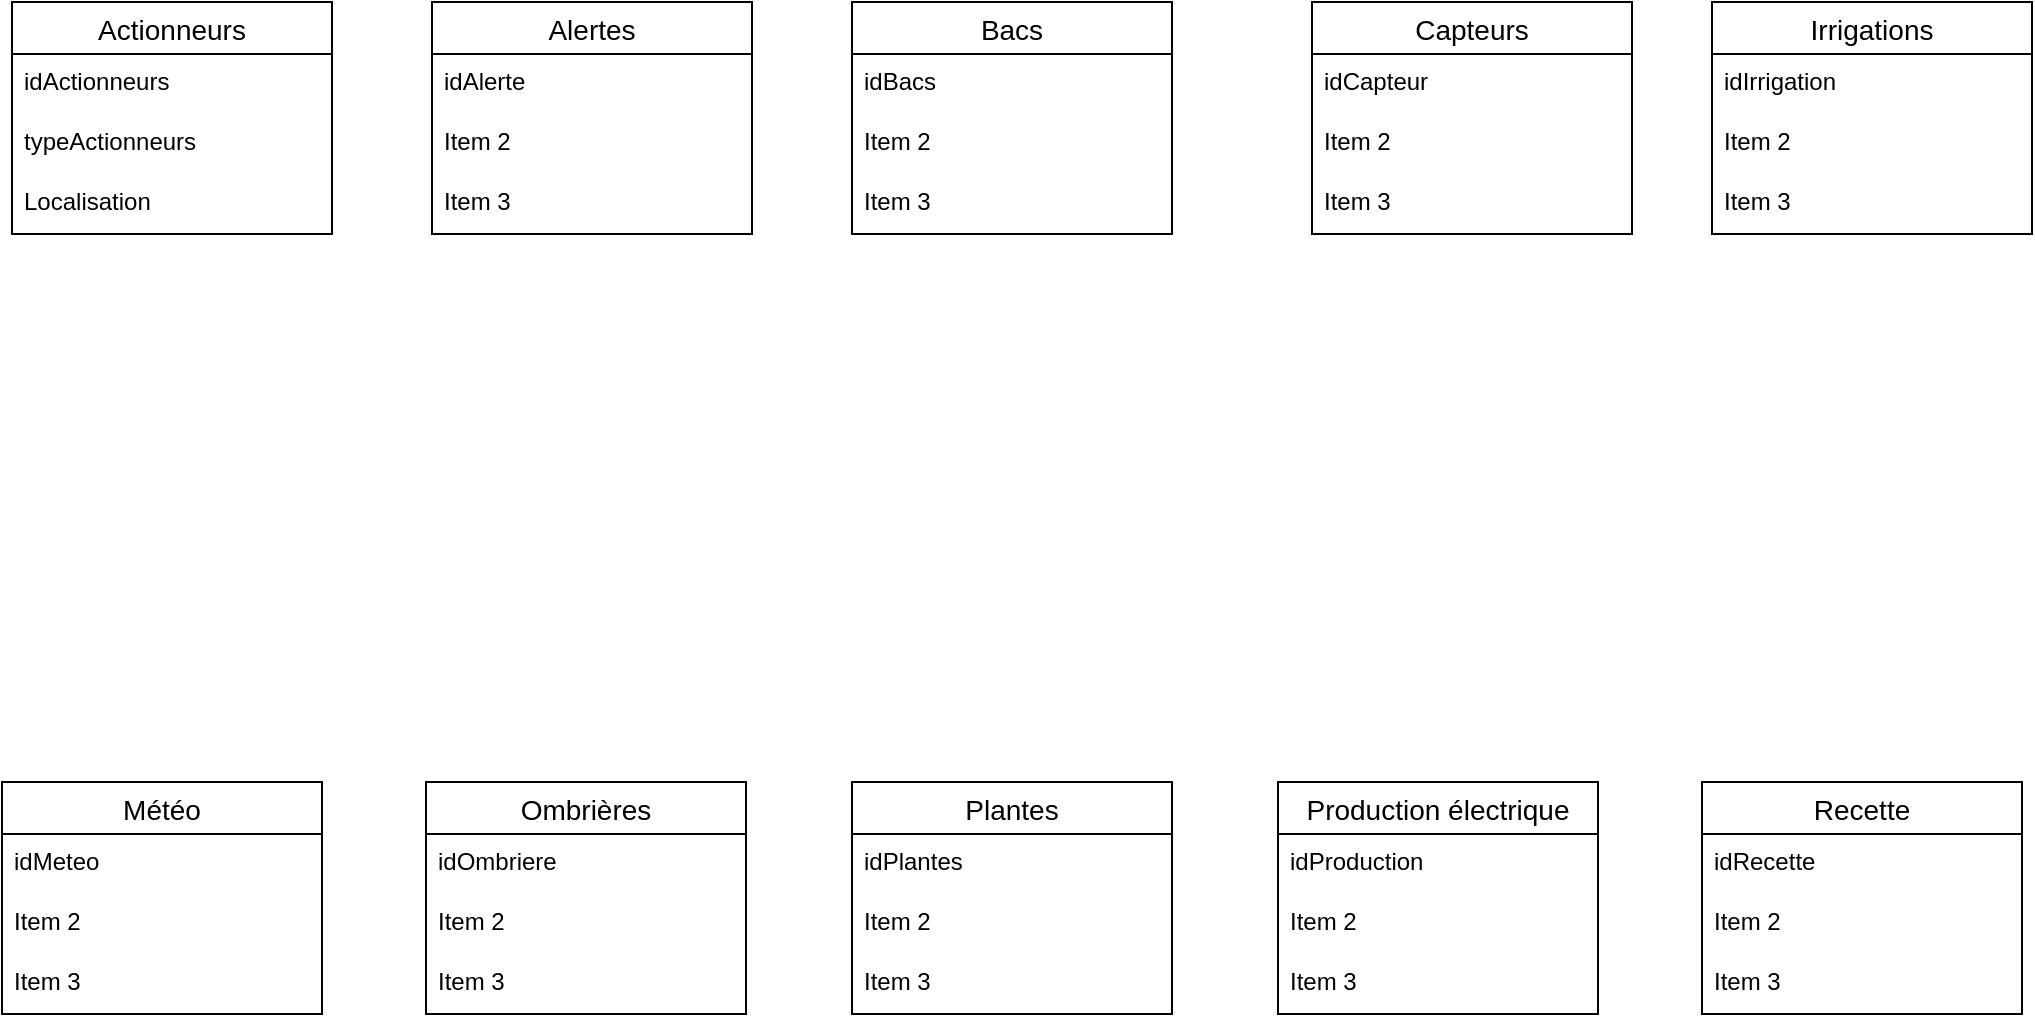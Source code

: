 <mxfile version="26.0.16" pages="2">
  <diagram name="Page-1" id="JLlcvnLWB-mLBFpG1DJz">
    <mxGraphModel dx="2014" dy="811" grid="1" gridSize="10" guides="1" tooltips="1" connect="1" arrows="1" fold="1" page="1" pageScale="1" pageWidth="1169" pageHeight="827" math="0" shadow="0">
      <root>
        <mxCell id="0" />
        <mxCell id="1" parent="0" />
        <mxCell id="5_K6K1fChQ0ti-rGvMC--2" value="Actionneurs" style="swimlane;fontStyle=0;childLayout=stackLayout;horizontal=1;startSize=26;horizontalStack=0;resizeParent=1;resizeParentMax=0;resizeLast=0;collapsible=1;marginBottom=0;align=center;fontSize=14;movable=1;resizable=1;rotatable=1;deletable=1;editable=1;locked=0;connectable=1;" vertex="1" parent="1">
          <mxGeometry x="30" y="40" width="160" height="116" as="geometry" />
        </mxCell>
        <mxCell id="5_K6K1fChQ0ti-rGvMC--3" value="idActionneurs" style="text;strokeColor=none;fillColor=none;spacingLeft=4;spacingRight=4;overflow=hidden;rotatable=0;points=[[0,0.5],[1,0.5]];portConstraint=eastwest;fontSize=12;whiteSpace=wrap;html=1;" vertex="1" parent="5_K6K1fChQ0ti-rGvMC--2">
          <mxGeometry y="26" width="160" height="30" as="geometry" />
        </mxCell>
        <mxCell id="5_K6K1fChQ0ti-rGvMC--4" value="typeActionneurs" style="text;strokeColor=none;fillColor=none;spacingLeft=4;spacingRight=4;overflow=hidden;rotatable=0;points=[[0,0.5],[1,0.5]];portConstraint=eastwest;fontSize=12;whiteSpace=wrap;html=1;" vertex="1" parent="5_K6K1fChQ0ti-rGvMC--2">
          <mxGeometry y="56" width="160" height="30" as="geometry" />
        </mxCell>
        <mxCell id="5_K6K1fChQ0ti-rGvMC--5" value="Localisation" style="text;strokeColor=none;fillColor=none;spacingLeft=4;spacingRight=4;overflow=hidden;rotatable=0;points=[[0,0.5],[1,0.5]];portConstraint=eastwest;fontSize=12;whiteSpace=wrap;html=1;" vertex="1" parent="5_K6K1fChQ0ti-rGvMC--2">
          <mxGeometry y="86" width="160" height="30" as="geometry" />
        </mxCell>
        <mxCell id="5_K6K1fChQ0ti-rGvMC--6" value="Alertes" style="swimlane;fontStyle=0;childLayout=stackLayout;horizontal=1;startSize=26;horizontalStack=0;resizeParent=1;resizeParentMax=0;resizeLast=0;collapsible=1;marginBottom=0;align=center;fontSize=14;" vertex="1" parent="1">
          <mxGeometry x="240" y="40" width="160" height="116" as="geometry" />
        </mxCell>
        <mxCell id="5_K6K1fChQ0ti-rGvMC--7" value="idAlerte" style="text;strokeColor=none;fillColor=none;spacingLeft=4;spacingRight=4;overflow=hidden;rotatable=0;points=[[0,0.5],[1,0.5]];portConstraint=eastwest;fontSize=12;whiteSpace=wrap;html=1;" vertex="1" parent="5_K6K1fChQ0ti-rGvMC--6">
          <mxGeometry y="26" width="160" height="30" as="geometry" />
        </mxCell>
        <mxCell id="5_K6K1fChQ0ti-rGvMC--8" value="Item 2" style="text;strokeColor=none;fillColor=none;spacingLeft=4;spacingRight=4;overflow=hidden;rotatable=0;points=[[0,0.5],[1,0.5]];portConstraint=eastwest;fontSize=12;whiteSpace=wrap;html=1;" vertex="1" parent="5_K6K1fChQ0ti-rGvMC--6">
          <mxGeometry y="56" width="160" height="30" as="geometry" />
        </mxCell>
        <mxCell id="5_K6K1fChQ0ti-rGvMC--9" value="Item 3" style="text;strokeColor=none;fillColor=none;spacingLeft=4;spacingRight=4;overflow=hidden;rotatable=0;points=[[0,0.5],[1,0.5]];portConstraint=eastwest;fontSize=12;whiteSpace=wrap;html=1;" vertex="1" parent="5_K6K1fChQ0ti-rGvMC--6">
          <mxGeometry y="86" width="160" height="30" as="geometry" />
        </mxCell>
        <mxCell id="5_K6K1fChQ0ti-rGvMC--10" value="Bacs" style="swimlane;fontStyle=0;childLayout=stackLayout;horizontal=1;startSize=26;horizontalStack=0;resizeParent=1;resizeParentMax=0;resizeLast=0;collapsible=1;marginBottom=0;align=center;fontSize=14;" vertex="1" parent="1">
          <mxGeometry x="450" y="40" width="160" height="116" as="geometry" />
        </mxCell>
        <mxCell id="5_K6K1fChQ0ti-rGvMC--11" value="idBacs" style="text;strokeColor=none;fillColor=none;spacingLeft=4;spacingRight=4;overflow=hidden;rotatable=0;points=[[0,0.5],[1,0.5]];portConstraint=eastwest;fontSize=12;whiteSpace=wrap;html=1;" vertex="1" parent="5_K6K1fChQ0ti-rGvMC--10">
          <mxGeometry y="26" width="160" height="30" as="geometry" />
        </mxCell>
        <mxCell id="5_K6K1fChQ0ti-rGvMC--12" value="Item 2" style="text;strokeColor=none;fillColor=none;spacingLeft=4;spacingRight=4;overflow=hidden;rotatable=0;points=[[0,0.5],[1,0.5]];portConstraint=eastwest;fontSize=12;whiteSpace=wrap;html=1;" vertex="1" parent="5_K6K1fChQ0ti-rGvMC--10">
          <mxGeometry y="56" width="160" height="30" as="geometry" />
        </mxCell>
        <mxCell id="5_K6K1fChQ0ti-rGvMC--13" value="Item 3" style="text;strokeColor=none;fillColor=none;spacingLeft=4;spacingRight=4;overflow=hidden;rotatable=0;points=[[0,0.5],[1,0.5]];portConstraint=eastwest;fontSize=12;whiteSpace=wrap;html=1;" vertex="1" parent="5_K6K1fChQ0ti-rGvMC--10">
          <mxGeometry y="86" width="160" height="30" as="geometry" />
        </mxCell>
        <mxCell id="5_K6K1fChQ0ti-rGvMC--14" value="Capteurs" style="swimlane;fontStyle=0;childLayout=stackLayout;horizontal=1;startSize=26;horizontalStack=0;resizeParent=1;resizeParentMax=0;resizeLast=0;collapsible=1;marginBottom=0;align=center;fontSize=14;" vertex="1" parent="1">
          <mxGeometry x="680" y="40" width="160" height="116" as="geometry" />
        </mxCell>
        <mxCell id="5_K6K1fChQ0ti-rGvMC--15" value="idCapteur" style="text;strokeColor=none;fillColor=none;spacingLeft=4;spacingRight=4;overflow=hidden;rotatable=0;points=[[0,0.5],[1,0.5]];portConstraint=eastwest;fontSize=12;whiteSpace=wrap;html=1;" vertex="1" parent="5_K6K1fChQ0ti-rGvMC--14">
          <mxGeometry y="26" width="160" height="30" as="geometry" />
        </mxCell>
        <mxCell id="5_K6K1fChQ0ti-rGvMC--16" value="Item 2" style="text;strokeColor=none;fillColor=none;spacingLeft=4;spacingRight=4;overflow=hidden;rotatable=0;points=[[0,0.5],[1,0.5]];portConstraint=eastwest;fontSize=12;whiteSpace=wrap;html=1;" vertex="1" parent="5_K6K1fChQ0ti-rGvMC--14">
          <mxGeometry y="56" width="160" height="30" as="geometry" />
        </mxCell>
        <mxCell id="5_K6K1fChQ0ti-rGvMC--17" value="Item 3" style="text;strokeColor=none;fillColor=none;spacingLeft=4;spacingRight=4;overflow=hidden;rotatable=0;points=[[0,0.5],[1,0.5]];portConstraint=eastwest;fontSize=12;whiteSpace=wrap;html=1;" vertex="1" parent="5_K6K1fChQ0ti-rGvMC--14">
          <mxGeometry y="86" width="160" height="30" as="geometry" />
        </mxCell>
        <mxCell id="5_K6K1fChQ0ti-rGvMC--18" value="Irrigations" style="swimlane;fontStyle=0;childLayout=stackLayout;horizontal=1;startSize=26;horizontalStack=0;resizeParent=1;resizeParentMax=0;resizeLast=0;collapsible=1;marginBottom=0;align=center;fontSize=14;" vertex="1" parent="1">
          <mxGeometry x="880" y="40" width="160" height="116" as="geometry" />
        </mxCell>
        <mxCell id="5_K6K1fChQ0ti-rGvMC--19" value="idIrrigation" style="text;strokeColor=none;fillColor=none;spacingLeft=4;spacingRight=4;overflow=hidden;rotatable=0;points=[[0,0.5],[1,0.5]];portConstraint=eastwest;fontSize=12;whiteSpace=wrap;html=1;" vertex="1" parent="5_K6K1fChQ0ti-rGvMC--18">
          <mxGeometry y="26" width="160" height="30" as="geometry" />
        </mxCell>
        <mxCell id="5_K6K1fChQ0ti-rGvMC--20" value="Item 2" style="text;strokeColor=none;fillColor=none;spacingLeft=4;spacingRight=4;overflow=hidden;rotatable=0;points=[[0,0.5],[1,0.5]];portConstraint=eastwest;fontSize=12;whiteSpace=wrap;html=1;" vertex="1" parent="5_K6K1fChQ0ti-rGvMC--18">
          <mxGeometry y="56" width="160" height="30" as="geometry" />
        </mxCell>
        <mxCell id="5_K6K1fChQ0ti-rGvMC--21" value="Item 3" style="text;strokeColor=none;fillColor=none;spacingLeft=4;spacingRight=4;overflow=hidden;rotatable=0;points=[[0,0.5],[1,0.5]];portConstraint=eastwest;fontSize=12;whiteSpace=wrap;html=1;" vertex="1" parent="5_K6K1fChQ0ti-rGvMC--18">
          <mxGeometry y="86" width="160" height="30" as="geometry" />
        </mxCell>
        <mxCell id="5_K6K1fChQ0ti-rGvMC--22" value="Météo" style="swimlane;fontStyle=0;childLayout=stackLayout;horizontal=1;startSize=26;horizontalStack=0;resizeParent=1;resizeParentMax=0;resizeLast=0;collapsible=1;marginBottom=0;align=center;fontSize=14;" vertex="1" parent="1">
          <mxGeometry x="25" y="430" width="160" height="116" as="geometry" />
        </mxCell>
        <mxCell id="5_K6K1fChQ0ti-rGvMC--23" value="idMeteo" style="text;strokeColor=none;fillColor=none;spacingLeft=4;spacingRight=4;overflow=hidden;rotatable=0;points=[[0,0.5],[1,0.5]];portConstraint=eastwest;fontSize=12;whiteSpace=wrap;html=1;" vertex="1" parent="5_K6K1fChQ0ti-rGvMC--22">
          <mxGeometry y="26" width="160" height="30" as="geometry" />
        </mxCell>
        <mxCell id="5_K6K1fChQ0ti-rGvMC--24" value="Item 2" style="text;strokeColor=none;fillColor=none;spacingLeft=4;spacingRight=4;overflow=hidden;rotatable=0;points=[[0,0.5],[1,0.5]];portConstraint=eastwest;fontSize=12;whiteSpace=wrap;html=1;" vertex="1" parent="5_K6K1fChQ0ti-rGvMC--22">
          <mxGeometry y="56" width="160" height="30" as="geometry" />
        </mxCell>
        <mxCell id="5_K6K1fChQ0ti-rGvMC--25" value="Item 3" style="text;strokeColor=none;fillColor=none;spacingLeft=4;spacingRight=4;overflow=hidden;rotatable=0;points=[[0,0.5],[1,0.5]];portConstraint=eastwest;fontSize=12;whiteSpace=wrap;html=1;" vertex="1" parent="5_K6K1fChQ0ti-rGvMC--22">
          <mxGeometry y="86" width="160" height="30" as="geometry" />
        </mxCell>
        <mxCell id="5_K6K1fChQ0ti-rGvMC--26" value="Ombrières" style="swimlane;fontStyle=0;childLayout=stackLayout;horizontal=1;startSize=26;horizontalStack=0;resizeParent=1;resizeParentMax=0;resizeLast=0;collapsible=1;marginBottom=0;align=center;fontSize=14;" vertex="1" parent="1">
          <mxGeometry x="237" y="430" width="160" height="116" as="geometry" />
        </mxCell>
        <mxCell id="5_K6K1fChQ0ti-rGvMC--27" value="idOmbriere" style="text;strokeColor=none;fillColor=none;spacingLeft=4;spacingRight=4;overflow=hidden;rotatable=0;points=[[0,0.5],[1,0.5]];portConstraint=eastwest;fontSize=12;whiteSpace=wrap;html=1;" vertex="1" parent="5_K6K1fChQ0ti-rGvMC--26">
          <mxGeometry y="26" width="160" height="30" as="geometry" />
        </mxCell>
        <mxCell id="5_K6K1fChQ0ti-rGvMC--28" value="Item 2" style="text;strokeColor=none;fillColor=none;spacingLeft=4;spacingRight=4;overflow=hidden;rotatable=0;points=[[0,0.5],[1,0.5]];portConstraint=eastwest;fontSize=12;whiteSpace=wrap;html=1;" vertex="1" parent="5_K6K1fChQ0ti-rGvMC--26">
          <mxGeometry y="56" width="160" height="30" as="geometry" />
        </mxCell>
        <mxCell id="5_K6K1fChQ0ti-rGvMC--29" value="Item 3" style="text;strokeColor=none;fillColor=none;spacingLeft=4;spacingRight=4;overflow=hidden;rotatable=0;points=[[0,0.5],[1,0.5]];portConstraint=eastwest;fontSize=12;whiteSpace=wrap;html=1;" vertex="1" parent="5_K6K1fChQ0ti-rGvMC--26">
          <mxGeometry y="86" width="160" height="30" as="geometry" />
        </mxCell>
        <mxCell id="5_K6K1fChQ0ti-rGvMC--30" value="Plantes" style="swimlane;fontStyle=0;childLayout=stackLayout;horizontal=1;startSize=26;horizontalStack=0;resizeParent=1;resizeParentMax=0;resizeLast=0;collapsible=1;marginBottom=0;align=center;fontSize=14;" vertex="1" parent="1">
          <mxGeometry x="450" y="430" width="160" height="116" as="geometry" />
        </mxCell>
        <mxCell id="5_K6K1fChQ0ti-rGvMC--31" value="idPlantes" style="text;strokeColor=none;fillColor=none;spacingLeft=4;spacingRight=4;overflow=hidden;rotatable=0;points=[[0,0.5],[1,0.5]];portConstraint=eastwest;fontSize=12;whiteSpace=wrap;html=1;" vertex="1" parent="5_K6K1fChQ0ti-rGvMC--30">
          <mxGeometry y="26" width="160" height="30" as="geometry" />
        </mxCell>
        <mxCell id="5_K6K1fChQ0ti-rGvMC--32" value="Item 2" style="text;strokeColor=none;fillColor=none;spacingLeft=4;spacingRight=4;overflow=hidden;rotatable=0;points=[[0,0.5],[1,0.5]];portConstraint=eastwest;fontSize=12;whiteSpace=wrap;html=1;" vertex="1" parent="5_K6K1fChQ0ti-rGvMC--30">
          <mxGeometry y="56" width="160" height="30" as="geometry" />
        </mxCell>
        <mxCell id="5_K6K1fChQ0ti-rGvMC--33" value="Item 3" style="text;strokeColor=none;fillColor=none;spacingLeft=4;spacingRight=4;overflow=hidden;rotatable=0;points=[[0,0.5],[1,0.5]];portConstraint=eastwest;fontSize=12;whiteSpace=wrap;html=1;" vertex="1" parent="5_K6K1fChQ0ti-rGvMC--30">
          <mxGeometry y="86" width="160" height="30" as="geometry" />
        </mxCell>
        <mxCell id="5_K6K1fChQ0ti-rGvMC--34" value="Production électrique" style="swimlane;fontStyle=0;childLayout=stackLayout;horizontal=1;startSize=26;horizontalStack=0;resizeParent=1;resizeParentMax=0;resizeLast=0;collapsible=1;marginBottom=0;align=center;fontSize=14;" vertex="1" parent="1">
          <mxGeometry x="663" y="430" width="160" height="116" as="geometry" />
        </mxCell>
        <mxCell id="5_K6K1fChQ0ti-rGvMC--35" value="idProduction" style="text;strokeColor=none;fillColor=none;spacingLeft=4;spacingRight=4;overflow=hidden;rotatable=0;points=[[0,0.5],[1,0.5]];portConstraint=eastwest;fontSize=12;whiteSpace=wrap;html=1;" vertex="1" parent="5_K6K1fChQ0ti-rGvMC--34">
          <mxGeometry y="26" width="160" height="30" as="geometry" />
        </mxCell>
        <mxCell id="5_K6K1fChQ0ti-rGvMC--36" value="Item 2" style="text;strokeColor=none;fillColor=none;spacingLeft=4;spacingRight=4;overflow=hidden;rotatable=0;points=[[0,0.5],[1,0.5]];portConstraint=eastwest;fontSize=12;whiteSpace=wrap;html=1;" vertex="1" parent="5_K6K1fChQ0ti-rGvMC--34">
          <mxGeometry y="56" width="160" height="30" as="geometry" />
        </mxCell>
        <mxCell id="5_K6K1fChQ0ti-rGvMC--37" value="Item 3" style="text;strokeColor=none;fillColor=none;spacingLeft=4;spacingRight=4;overflow=hidden;rotatable=0;points=[[0,0.5],[1,0.5]];portConstraint=eastwest;fontSize=12;whiteSpace=wrap;html=1;" vertex="1" parent="5_K6K1fChQ0ti-rGvMC--34">
          <mxGeometry y="86" width="160" height="30" as="geometry" />
        </mxCell>
        <mxCell id="5_K6K1fChQ0ti-rGvMC--38" value="Recette" style="swimlane;fontStyle=0;childLayout=stackLayout;horizontal=1;startSize=26;horizontalStack=0;resizeParent=1;resizeParentMax=0;resizeLast=0;collapsible=1;marginBottom=0;align=center;fontSize=14;" vertex="1" parent="1">
          <mxGeometry x="875" y="430" width="160" height="116" as="geometry" />
        </mxCell>
        <mxCell id="5_K6K1fChQ0ti-rGvMC--39" value="idRecette" style="text;strokeColor=none;fillColor=none;spacingLeft=4;spacingRight=4;overflow=hidden;rotatable=0;points=[[0,0.5],[1,0.5]];portConstraint=eastwest;fontSize=12;whiteSpace=wrap;html=1;" vertex="1" parent="5_K6K1fChQ0ti-rGvMC--38">
          <mxGeometry y="26" width="160" height="30" as="geometry" />
        </mxCell>
        <mxCell id="5_K6K1fChQ0ti-rGvMC--40" value="Item 2" style="text;strokeColor=none;fillColor=none;spacingLeft=4;spacingRight=4;overflow=hidden;rotatable=0;points=[[0,0.5],[1,0.5]];portConstraint=eastwest;fontSize=12;whiteSpace=wrap;html=1;" vertex="1" parent="5_K6K1fChQ0ti-rGvMC--38">
          <mxGeometry y="56" width="160" height="30" as="geometry" />
        </mxCell>
        <mxCell id="5_K6K1fChQ0ti-rGvMC--41" value="Item 3" style="text;strokeColor=none;fillColor=none;spacingLeft=4;spacingRight=4;overflow=hidden;rotatable=0;points=[[0,0.5],[1,0.5]];portConstraint=eastwest;fontSize=12;whiteSpace=wrap;html=1;" vertex="1" parent="5_K6K1fChQ0ti-rGvMC--38">
          <mxGeometry y="86" width="160" height="30" as="geometry" />
        </mxCell>
      </root>
    </mxGraphModel>
  </diagram>
  <diagram name="Copie de Page-1" id="uWJ0e3N0dm7fcI5BOGlj">
    <mxGraphModel dx="1562" dy="771" grid="1" gridSize="10" guides="1" tooltips="1" connect="1" arrows="1" fold="1" page="1" pageScale="1" pageWidth="1169" pageHeight="827" math="0" shadow="0">
      <root>
        <mxCell id="T9H4gMGK_s0aDdUB7x26-0" />
        <mxCell id="T9H4gMGK_s0aDdUB7x26-1" parent="T9H4gMGK_s0aDdUB7x26-0" />
        <mxCell id="T9H4gMGK_s0aDdUB7x26-2" value="Actionneurs" style="swimlane;fontStyle=0;childLayout=stackLayout;horizontal=1;startSize=26;horizontalStack=0;resizeParent=1;resizeParentMax=0;resizeLast=0;collapsible=1;marginBottom=0;align=center;fontSize=14;movable=1;resizable=1;rotatable=1;deletable=1;editable=1;locked=0;connectable=1;" parent="T9H4gMGK_s0aDdUB7x26-1" vertex="1">
          <mxGeometry x="30" y="40" width="160" height="116" as="geometry" />
        </mxCell>
        <mxCell id="T9H4gMGK_s0aDdUB7x26-3" value="idActionneurs" style="text;strokeColor=none;fillColor=none;spacingLeft=4;spacingRight=4;overflow=hidden;rotatable=0;points=[[0,0.5],[1,0.5]];portConstraint=eastwest;fontSize=12;whiteSpace=wrap;html=1;" parent="T9H4gMGK_s0aDdUB7x26-2" vertex="1">
          <mxGeometry y="26" width="160" height="30" as="geometry" />
        </mxCell>
        <mxCell id="T9H4gMGK_s0aDdUB7x26-4" value="typeActionneurs" style="text;strokeColor=none;fillColor=none;spacingLeft=4;spacingRight=4;overflow=hidden;rotatable=0;points=[[0,0.5],[1,0.5]];portConstraint=eastwest;fontSize=12;whiteSpace=wrap;html=1;" parent="T9H4gMGK_s0aDdUB7x26-2" vertex="1">
          <mxGeometry y="56" width="160" height="30" as="geometry" />
        </mxCell>
        <mxCell id="T9H4gMGK_s0aDdUB7x26-5" value="Localisation" style="text;strokeColor=none;fillColor=none;spacingLeft=4;spacingRight=4;overflow=hidden;rotatable=0;points=[[0,0.5],[1,0.5]];portConstraint=eastwest;fontSize=12;whiteSpace=wrap;html=1;" parent="T9H4gMGK_s0aDdUB7x26-2" vertex="1">
          <mxGeometry y="86" width="160" height="30" as="geometry" />
        </mxCell>
        <mxCell id="T9H4gMGK_s0aDdUB7x26-6" value="Alertes" style="swimlane;fontStyle=0;childLayout=stackLayout;horizontal=1;startSize=26;horizontalStack=0;resizeParent=1;resizeParentMax=0;resizeLast=0;collapsible=1;marginBottom=0;align=center;fontSize=14;" parent="T9H4gMGK_s0aDdUB7x26-1" vertex="1">
          <mxGeometry x="240" y="40" width="160" height="116" as="geometry" />
        </mxCell>
        <mxCell id="T9H4gMGK_s0aDdUB7x26-7" value="idAlerte" style="text;strokeColor=none;fillColor=none;spacingLeft=4;spacingRight=4;overflow=hidden;rotatable=0;points=[[0,0.5],[1,0.5]];portConstraint=eastwest;fontSize=12;whiteSpace=wrap;html=1;" parent="T9H4gMGK_s0aDdUB7x26-6" vertex="1">
          <mxGeometry y="26" width="160" height="30" as="geometry" />
        </mxCell>
        <mxCell id="T9H4gMGK_s0aDdUB7x26-8" value="Item 2" style="text;strokeColor=none;fillColor=none;spacingLeft=4;spacingRight=4;overflow=hidden;rotatable=0;points=[[0,0.5],[1,0.5]];portConstraint=eastwest;fontSize=12;whiteSpace=wrap;html=1;" parent="T9H4gMGK_s0aDdUB7x26-6" vertex="1">
          <mxGeometry y="56" width="160" height="30" as="geometry" />
        </mxCell>
        <mxCell id="T9H4gMGK_s0aDdUB7x26-9" value="Item 3" style="text;strokeColor=none;fillColor=none;spacingLeft=4;spacingRight=4;overflow=hidden;rotatable=0;points=[[0,0.5],[1,0.5]];portConstraint=eastwest;fontSize=12;whiteSpace=wrap;html=1;" parent="T9H4gMGK_s0aDdUB7x26-6" vertex="1">
          <mxGeometry y="86" width="160" height="30" as="geometry" />
        </mxCell>
        <mxCell id="T9H4gMGK_s0aDdUB7x26-10" value="Bacs" style="swimlane;fontStyle=0;childLayout=stackLayout;horizontal=1;startSize=26;horizontalStack=0;resizeParent=1;resizeParentMax=0;resizeLast=0;collapsible=1;marginBottom=0;align=center;fontSize=14;" parent="T9H4gMGK_s0aDdUB7x26-1" vertex="1">
          <mxGeometry x="450" y="40" width="160" height="116" as="geometry" />
        </mxCell>
        <mxCell id="T9H4gMGK_s0aDdUB7x26-11" value="idBacs" style="text;strokeColor=none;fillColor=none;spacingLeft=4;spacingRight=4;overflow=hidden;rotatable=0;points=[[0,0.5],[1,0.5]];portConstraint=eastwest;fontSize=12;whiteSpace=wrap;html=1;" parent="T9H4gMGK_s0aDdUB7x26-10" vertex="1">
          <mxGeometry y="26" width="160" height="30" as="geometry" />
        </mxCell>
        <mxCell id="T9H4gMGK_s0aDdUB7x26-12" value="Item 2" style="text;strokeColor=none;fillColor=none;spacingLeft=4;spacingRight=4;overflow=hidden;rotatable=0;points=[[0,0.5],[1,0.5]];portConstraint=eastwest;fontSize=12;whiteSpace=wrap;html=1;" parent="T9H4gMGK_s0aDdUB7x26-10" vertex="1">
          <mxGeometry y="56" width="160" height="30" as="geometry" />
        </mxCell>
        <mxCell id="T9H4gMGK_s0aDdUB7x26-13" value="Item 3" style="text;strokeColor=none;fillColor=none;spacingLeft=4;spacingRight=4;overflow=hidden;rotatable=0;points=[[0,0.5],[1,0.5]];portConstraint=eastwest;fontSize=12;whiteSpace=wrap;html=1;" parent="T9H4gMGK_s0aDdUB7x26-10" vertex="1">
          <mxGeometry y="86" width="160" height="30" as="geometry" />
        </mxCell>
        <mxCell id="T9H4gMGK_s0aDdUB7x26-14" value="Capteurs" style="swimlane;fontStyle=0;childLayout=stackLayout;horizontal=1;startSize=26;horizontalStack=0;resizeParent=1;resizeParentMax=0;resizeLast=0;collapsible=1;marginBottom=0;align=center;fontSize=14;" parent="T9H4gMGK_s0aDdUB7x26-1" vertex="1">
          <mxGeometry x="680" y="40" width="160" height="116" as="geometry" />
        </mxCell>
        <mxCell id="T9H4gMGK_s0aDdUB7x26-15" value="idCapteur" style="text;strokeColor=none;fillColor=none;spacingLeft=4;spacingRight=4;overflow=hidden;rotatable=0;points=[[0,0.5],[1,0.5]];portConstraint=eastwest;fontSize=12;whiteSpace=wrap;html=1;" parent="T9H4gMGK_s0aDdUB7x26-14" vertex="1">
          <mxGeometry y="26" width="160" height="30" as="geometry" />
        </mxCell>
        <mxCell id="T9H4gMGK_s0aDdUB7x26-16" value="Item 2" style="text;strokeColor=none;fillColor=none;spacingLeft=4;spacingRight=4;overflow=hidden;rotatable=0;points=[[0,0.5],[1,0.5]];portConstraint=eastwest;fontSize=12;whiteSpace=wrap;html=1;" parent="T9H4gMGK_s0aDdUB7x26-14" vertex="1">
          <mxGeometry y="56" width="160" height="30" as="geometry" />
        </mxCell>
        <mxCell id="T9H4gMGK_s0aDdUB7x26-17" value="Item 3" style="text;strokeColor=none;fillColor=none;spacingLeft=4;spacingRight=4;overflow=hidden;rotatable=0;points=[[0,0.5],[1,0.5]];portConstraint=eastwest;fontSize=12;whiteSpace=wrap;html=1;" parent="T9H4gMGK_s0aDdUB7x26-14" vertex="1">
          <mxGeometry y="86" width="160" height="30" as="geometry" />
        </mxCell>
        <mxCell id="T9H4gMGK_s0aDdUB7x26-18" value="Irrigations" style="swimlane;fontStyle=0;childLayout=stackLayout;horizontal=1;startSize=26;horizontalStack=0;resizeParent=1;resizeParentMax=0;resizeLast=0;collapsible=1;marginBottom=0;align=center;fontSize=14;" parent="T9H4gMGK_s0aDdUB7x26-1" vertex="1">
          <mxGeometry x="880" y="40" width="160" height="116" as="geometry" />
        </mxCell>
        <mxCell id="T9H4gMGK_s0aDdUB7x26-19" value="idIrrigation" style="text;strokeColor=none;fillColor=none;spacingLeft=4;spacingRight=4;overflow=hidden;rotatable=0;points=[[0,0.5],[1,0.5]];portConstraint=eastwest;fontSize=12;whiteSpace=wrap;html=1;" parent="T9H4gMGK_s0aDdUB7x26-18" vertex="1">
          <mxGeometry y="26" width="160" height="30" as="geometry" />
        </mxCell>
        <mxCell id="T9H4gMGK_s0aDdUB7x26-20" value="Item 2" style="text;strokeColor=none;fillColor=none;spacingLeft=4;spacingRight=4;overflow=hidden;rotatable=0;points=[[0,0.5],[1,0.5]];portConstraint=eastwest;fontSize=12;whiteSpace=wrap;html=1;" parent="T9H4gMGK_s0aDdUB7x26-18" vertex="1">
          <mxGeometry y="56" width="160" height="30" as="geometry" />
        </mxCell>
        <mxCell id="T9H4gMGK_s0aDdUB7x26-21" value="Item 3" style="text;strokeColor=none;fillColor=none;spacingLeft=4;spacingRight=4;overflow=hidden;rotatable=0;points=[[0,0.5],[1,0.5]];portConstraint=eastwest;fontSize=12;whiteSpace=wrap;html=1;" parent="T9H4gMGK_s0aDdUB7x26-18" vertex="1">
          <mxGeometry y="86" width="160" height="30" as="geometry" />
        </mxCell>
        <mxCell id="T9H4gMGK_s0aDdUB7x26-22" value="Météo" style="swimlane;fontStyle=0;childLayout=stackLayout;horizontal=1;startSize=26;horizontalStack=0;resizeParent=1;resizeParentMax=0;resizeLast=0;collapsible=1;marginBottom=0;align=center;fontSize=14;" parent="T9H4gMGK_s0aDdUB7x26-1" vertex="1">
          <mxGeometry x="25" y="170" width="160" height="116" as="geometry" />
        </mxCell>
        <mxCell id="T9H4gMGK_s0aDdUB7x26-23" value="idMeteo" style="text;strokeColor=none;fillColor=none;spacingLeft=4;spacingRight=4;overflow=hidden;rotatable=0;points=[[0,0.5],[1,0.5]];portConstraint=eastwest;fontSize=12;whiteSpace=wrap;html=1;" parent="T9H4gMGK_s0aDdUB7x26-22" vertex="1">
          <mxGeometry y="26" width="160" height="30" as="geometry" />
        </mxCell>
        <mxCell id="T9H4gMGK_s0aDdUB7x26-24" value="Item 2" style="text;strokeColor=none;fillColor=none;spacingLeft=4;spacingRight=4;overflow=hidden;rotatable=0;points=[[0,0.5],[1,0.5]];portConstraint=eastwest;fontSize=12;whiteSpace=wrap;html=1;" parent="T9H4gMGK_s0aDdUB7x26-22" vertex="1">
          <mxGeometry y="56" width="160" height="30" as="geometry" />
        </mxCell>
        <mxCell id="T9H4gMGK_s0aDdUB7x26-25" value="Item 3" style="text;strokeColor=none;fillColor=none;spacingLeft=4;spacingRight=4;overflow=hidden;rotatable=0;points=[[0,0.5],[1,0.5]];portConstraint=eastwest;fontSize=12;whiteSpace=wrap;html=1;" parent="T9H4gMGK_s0aDdUB7x26-22" vertex="1">
          <mxGeometry y="86" width="160" height="30" as="geometry" />
        </mxCell>
        <mxCell id="T9H4gMGK_s0aDdUB7x26-26" value="Ombrières" style="swimlane;fontStyle=0;childLayout=stackLayout;horizontal=1;startSize=26;horizontalStack=0;resizeParent=1;resizeParentMax=0;resizeLast=0;collapsible=1;marginBottom=0;align=center;fontSize=14;" parent="T9H4gMGK_s0aDdUB7x26-1" vertex="1">
          <mxGeometry x="237" y="170" width="160" height="116" as="geometry" />
        </mxCell>
        <mxCell id="T9H4gMGK_s0aDdUB7x26-27" value="idOmbriere" style="text;strokeColor=none;fillColor=none;spacingLeft=4;spacingRight=4;overflow=hidden;rotatable=0;points=[[0,0.5],[1,0.5]];portConstraint=eastwest;fontSize=12;whiteSpace=wrap;html=1;" parent="T9H4gMGK_s0aDdUB7x26-26" vertex="1">
          <mxGeometry y="26" width="160" height="30" as="geometry" />
        </mxCell>
        <mxCell id="T9H4gMGK_s0aDdUB7x26-28" value="Item 2" style="text;strokeColor=none;fillColor=none;spacingLeft=4;spacingRight=4;overflow=hidden;rotatable=0;points=[[0,0.5],[1,0.5]];portConstraint=eastwest;fontSize=12;whiteSpace=wrap;html=1;" parent="T9H4gMGK_s0aDdUB7x26-26" vertex="1">
          <mxGeometry y="56" width="160" height="30" as="geometry" />
        </mxCell>
        <mxCell id="T9H4gMGK_s0aDdUB7x26-29" value="Item 3" style="text;strokeColor=none;fillColor=none;spacingLeft=4;spacingRight=4;overflow=hidden;rotatable=0;points=[[0,0.5],[1,0.5]];portConstraint=eastwest;fontSize=12;whiteSpace=wrap;html=1;" parent="T9H4gMGK_s0aDdUB7x26-26" vertex="1">
          <mxGeometry y="86" width="160" height="30" as="geometry" />
        </mxCell>
        <mxCell id="T9H4gMGK_s0aDdUB7x26-30" value="Plantes" style="swimlane;fontStyle=0;childLayout=stackLayout;horizontal=1;startSize=26;horizontalStack=0;resizeParent=1;resizeParentMax=0;resizeLast=0;collapsible=1;marginBottom=0;align=center;fontSize=14;" parent="T9H4gMGK_s0aDdUB7x26-1" vertex="1">
          <mxGeometry x="450" y="170" width="160" height="116" as="geometry" />
        </mxCell>
        <mxCell id="T9H4gMGK_s0aDdUB7x26-31" value="idPlantes" style="text;strokeColor=none;fillColor=none;spacingLeft=4;spacingRight=4;overflow=hidden;rotatable=0;points=[[0,0.5],[1,0.5]];portConstraint=eastwest;fontSize=12;whiteSpace=wrap;html=1;" parent="T9H4gMGK_s0aDdUB7x26-30" vertex="1">
          <mxGeometry y="26" width="160" height="30" as="geometry" />
        </mxCell>
        <mxCell id="T9H4gMGK_s0aDdUB7x26-32" value="Item 2" style="text;strokeColor=none;fillColor=none;spacingLeft=4;spacingRight=4;overflow=hidden;rotatable=0;points=[[0,0.5],[1,0.5]];portConstraint=eastwest;fontSize=12;whiteSpace=wrap;html=1;" parent="T9H4gMGK_s0aDdUB7x26-30" vertex="1">
          <mxGeometry y="56" width="160" height="30" as="geometry" />
        </mxCell>
        <mxCell id="T9H4gMGK_s0aDdUB7x26-33" value="Item 3" style="text;strokeColor=none;fillColor=none;spacingLeft=4;spacingRight=4;overflow=hidden;rotatable=0;points=[[0,0.5],[1,0.5]];portConstraint=eastwest;fontSize=12;whiteSpace=wrap;html=1;" parent="T9H4gMGK_s0aDdUB7x26-30" vertex="1">
          <mxGeometry y="86" width="160" height="30" as="geometry" />
        </mxCell>
        <mxCell id="T9H4gMGK_s0aDdUB7x26-34" value="Production électrique" style="swimlane;fontStyle=0;childLayout=stackLayout;horizontal=1;startSize=26;horizontalStack=0;resizeParent=1;resizeParentMax=0;resizeLast=0;collapsible=1;marginBottom=0;align=center;fontSize=14;" parent="T9H4gMGK_s0aDdUB7x26-1" vertex="1">
          <mxGeometry x="663" y="170" width="160" height="116" as="geometry" />
        </mxCell>
        <mxCell id="T9H4gMGK_s0aDdUB7x26-35" value="idProduction" style="text;strokeColor=none;fillColor=none;spacingLeft=4;spacingRight=4;overflow=hidden;rotatable=0;points=[[0,0.5],[1,0.5]];portConstraint=eastwest;fontSize=12;whiteSpace=wrap;html=1;" parent="T9H4gMGK_s0aDdUB7x26-34" vertex="1">
          <mxGeometry y="26" width="160" height="30" as="geometry" />
        </mxCell>
        <mxCell id="T9H4gMGK_s0aDdUB7x26-36" value="Item 2" style="text;strokeColor=none;fillColor=none;spacingLeft=4;spacingRight=4;overflow=hidden;rotatable=0;points=[[0,0.5],[1,0.5]];portConstraint=eastwest;fontSize=12;whiteSpace=wrap;html=1;" parent="T9H4gMGK_s0aDdUB7x26-34" vertex="1">
          <mxGeometry y="56" width="160" height="30" as="geometry" />
        </mxCell>
        <mxCell id="T9H4gMGK_s0aDdUB7x26-37" value="Item 3" style="text;strokeColor=none;fillColor=none;spacingLeft=4;spacingRight=4;overflow=hidden;rotatable=0;points=[[0,0.5],[1,0.5]];portConstraint=eastwest;fontSize=12;whiteSpace=wrap;html=1;" parent="T9H4gMGK_s0aDdUB7x26-34" vertex="1">
          <mxGeometry y="86" width="160" height="30" as="geometry" />
        </mxCell>
        <mxCell id="T9H4gMGK_s0aDdUB7x26-38" value="Recette" style="swimlane;fontStyle=0;childLayout=stackLayout;horizontal=1;startSize=26;horizontalStack=0;resizeParent=1;resizeParentMax=0;resizeLast=0;collapsible=1;marginBottom=0;align=center;fontSize=14;" parent="T9H4gMGK_s0aDdUB7x26-1" vertex="1">
          <mxGeometry x="875" y="170" width="160" height="116" as="geometry" />
        </mxCell>
        <mxCell id="T9H4gMGK_s0aDdUB7x26-39" value="idRecette" style="text;strokeColor=none;fillColor=none;spacingLeft=4;spacingRight=4;overflow=hidden;rotatable=0;points=[[0,0.5],[1,0.5]];portConstraint=eastwest;fontSize=12;whiteSpace=wrap;html=1;" parent="T9H4gMGK_s0aDdUB7x26-38" vertex="1">
          <mxGeometry y="26" width="160" height="30" as="geometry" />
        </mxCell>
        <mxCell id="T9H4gMGK_s0aDdUB7x26-40" value="Item 2" style="text;strokeColor=none;fillColor=none;spacingLeft=4;spacingRight=4;overflow=hidden;rotatable=0;points=[[0,0.5],[1,0.5]];portConstraint=eastwest;fontSize=12;whiteSpace=wrap;html=1;" parent="T9H4gMGK_s0aDdUB7x26-38" vertex="1">
          <mxGeometry y="56" width="160" height="30" as="geometry" />
        </mxCell>
        <mxCell id="T9H4gMGK_s0aDdUB7x26-41" value="Item 3" style="text;strokeColor=none;fillColor=none;spacingLeft=4;spacingRight=4;overflow=hidden;rotatable=0;points=[[0,0.5],[1,0.5]];portConstraint=eastwest;fontSize=12;whiteSpace=wrap;html=1;" parent="T9H4gMGK_s0aDdUB7x26-38" vertex="1">
          <mxGeometry y="86" width="160" height="30" as="geometry" />
        </mxCell>
        <mxCell id="nybgzaofSDxsT-tVlt5b-0" value="Bacs" style="swimlane;fontStyle=0;childLayout=stackLayout;horizontal=1;startSize=26;horizontalStack=0;resizeParent=1;resizeParentMax=0;resizeLast=0;collapsible=1;marginBottom=0;align=center;fontSize=14;" parent="T9H4gMGK_s0aDdUB7x26-1" vertex="1">
          <mxGeometry x="425" y="530" width="160" height="116" as="geometry" />
        </mxCell>
        <mxCell id="nybgzaofSDxsT-tVlt5b-1" value="idBacs" style="text;strokeColor=none;fillColor=none;spacingLeft=4;spacingRight=4;overflow=hidden;rotatable=0;points=[[0,0.5],[1,0.5]];portConstraint=eastwest;fontSize=12;whiteSpace=wrap;html=1;" parent="nybgzaofSDxsT-tVlt5b-0" vertex="1">
          <mxGeometry y="26" width="160" height="30" as="geometry" />
        </mxCell>
        <mxCell id="nybgzaofSDxsT-tVlt5b-2" value="Item 2" style="text;strokeColor=none;fillColor=none;spacingLeft=4;spacingRight=4;overflow=hidden;rotatable=0;points=[[0,0.5],[1,0.5]];portConstraint=eastwest;fontSize=12;whiteSpace=wrap;html=1;" parent="nybgzaofSDxsT-tVlt5b-0" vertex="1">
          <mxGeometry y="56" width="160" height="30" as="geometry" />
        </mxCell>
        <mxCell id="nybgzaofSDxsT-tVlt5b-3" value="Item 3" style="text;strokeColor=none;fillColor=none;spacingLeft=4;spacingRight=4;overflow=hidden;rotatable=0;points=[[0,0.5],[1,0.5]];portConstraint=eastwest;fontSize=12;whiteSpace=wrap;html=1;" parent="nybgzaofSDxsT-tVlt5b-0" vertex="1">
          <mxGeometry y="86" width="160" height="30" as="geometry" />
        </mxCell>
        <mxCell id="nybgzaofSDxsT-tVlt5b-4" value="Plantes" style="swimlane;fontStyle=0;childLayout=stackLayout;horizontal=1;startSize=26;horizontalStack=0;resizeParent=1;resizeParentMax=0;resizeLast=0;collapsible=1;marginBottom=0;align=center;fontSize=14;" parent="T9H4gMGK_s0aDdUB7x26-1" vertex="1">
          <mxGeometry x="780" y="530" width="160" height="116" as="geometry" />
        </mxCell>
        <mxCell id="nybgzaofSDxsT-tVlt5b-5" value="idPlantes" style="text;strokeColor=none;fillColor=none;spacingLeft=4;spacingRight=4;overflow=hidden;rotatable=0;points=[[0,0.5],[1,0.5]];portConstraint=eastwest;fontSize=12;whiteSpace=wrap;html=1;" parent="nybgzaofSDxsT-tVlt5b-4" vertex="1">
          <mxGeometry y="26" width="160" height="30" as="geometry" />
        </mxCell>
        <mxCell id="nybgzaofSDxsT-tVlt5b-6" value="Item 2" style="text;strokeColor=none;fillColor=none;spacingLeft=4;spacingRight=4;overflow=hidden;rotatable=0;points=[[0,0.5],[1,0.5]];portConstraint=eastwest;fontSize=12;whiteSpace=wrap;html=1;" parent="nybgzaofSDxsT-tVlt5b-4" vertex="1">
          <mxGeometry y="56" width="160" height="30" as="geometry" />
        </mxCell>
        <mxCell id="nybgzaofSDxsT-tVlt5b-7" value="Item 3" style="text;strokeColor=none;fillColor=none;spacingLeft=4;spacingRight=4;overflow=hidden;rotatable=0;points=[[0,0.5],[1,0.5]];portConstraint=eastwest;fontSize=12;whiteSpace=wrap;html=1;" parent="nybgzaofSDxsT-tVlt5b-4" vertex="1">
          <mxGeometry y="86" width="160" height="30" as="geometry" />
        </mxCell>
        <mxCell id="nybgzaofSDxsT-tVlt5b-9" value="contenir" style="ellipse;whiteSpace=wrap;html=1;align=center;dashed=1;" parent="T9H4gMGK_s0aDdUB7x26-1" vertex="1">
          <mxGeometry x="630" y="568" width="100" height="40" as="geometry" />
        </mxCell>
        <mxCell id="nybgzaofSDxsT-tVlt5b-12" value="" style="endArrow=none;html=1;rounded=0;entryX=0;entryY=0.5;entryDx=0;entryDy=0;" parent="T9H4gMGK_s0aDdUB7x26-1" target="nybgzaofSDxsT-tVlt5b-6" edge="1">
          <mxGeometry relative="1" as="geometry">
            <mxPoint x="585" y="600" as="sourcePoint" />
            <mxPoint x="745" y="600" as="targetPoint" />
          </mxGeometry>
        </mxCell>
        <mxCell id="TUq2GXR6BLDI8T9kkrE9-0" value="Actor" style="shape=umlActor;verticalLabelPosition=bottom;verticalAlign=top;html=1;outlineConnect=0;" vertex="1" parent="T9H4gMGK_s0aDdUB7x26-1">
          <mxGeometry x="155" y="430" width="30" height="60" as="geometry" />
        </mxCell>
      </root>
    </mxGraphModel>
  </diagram>
</mxfile>
